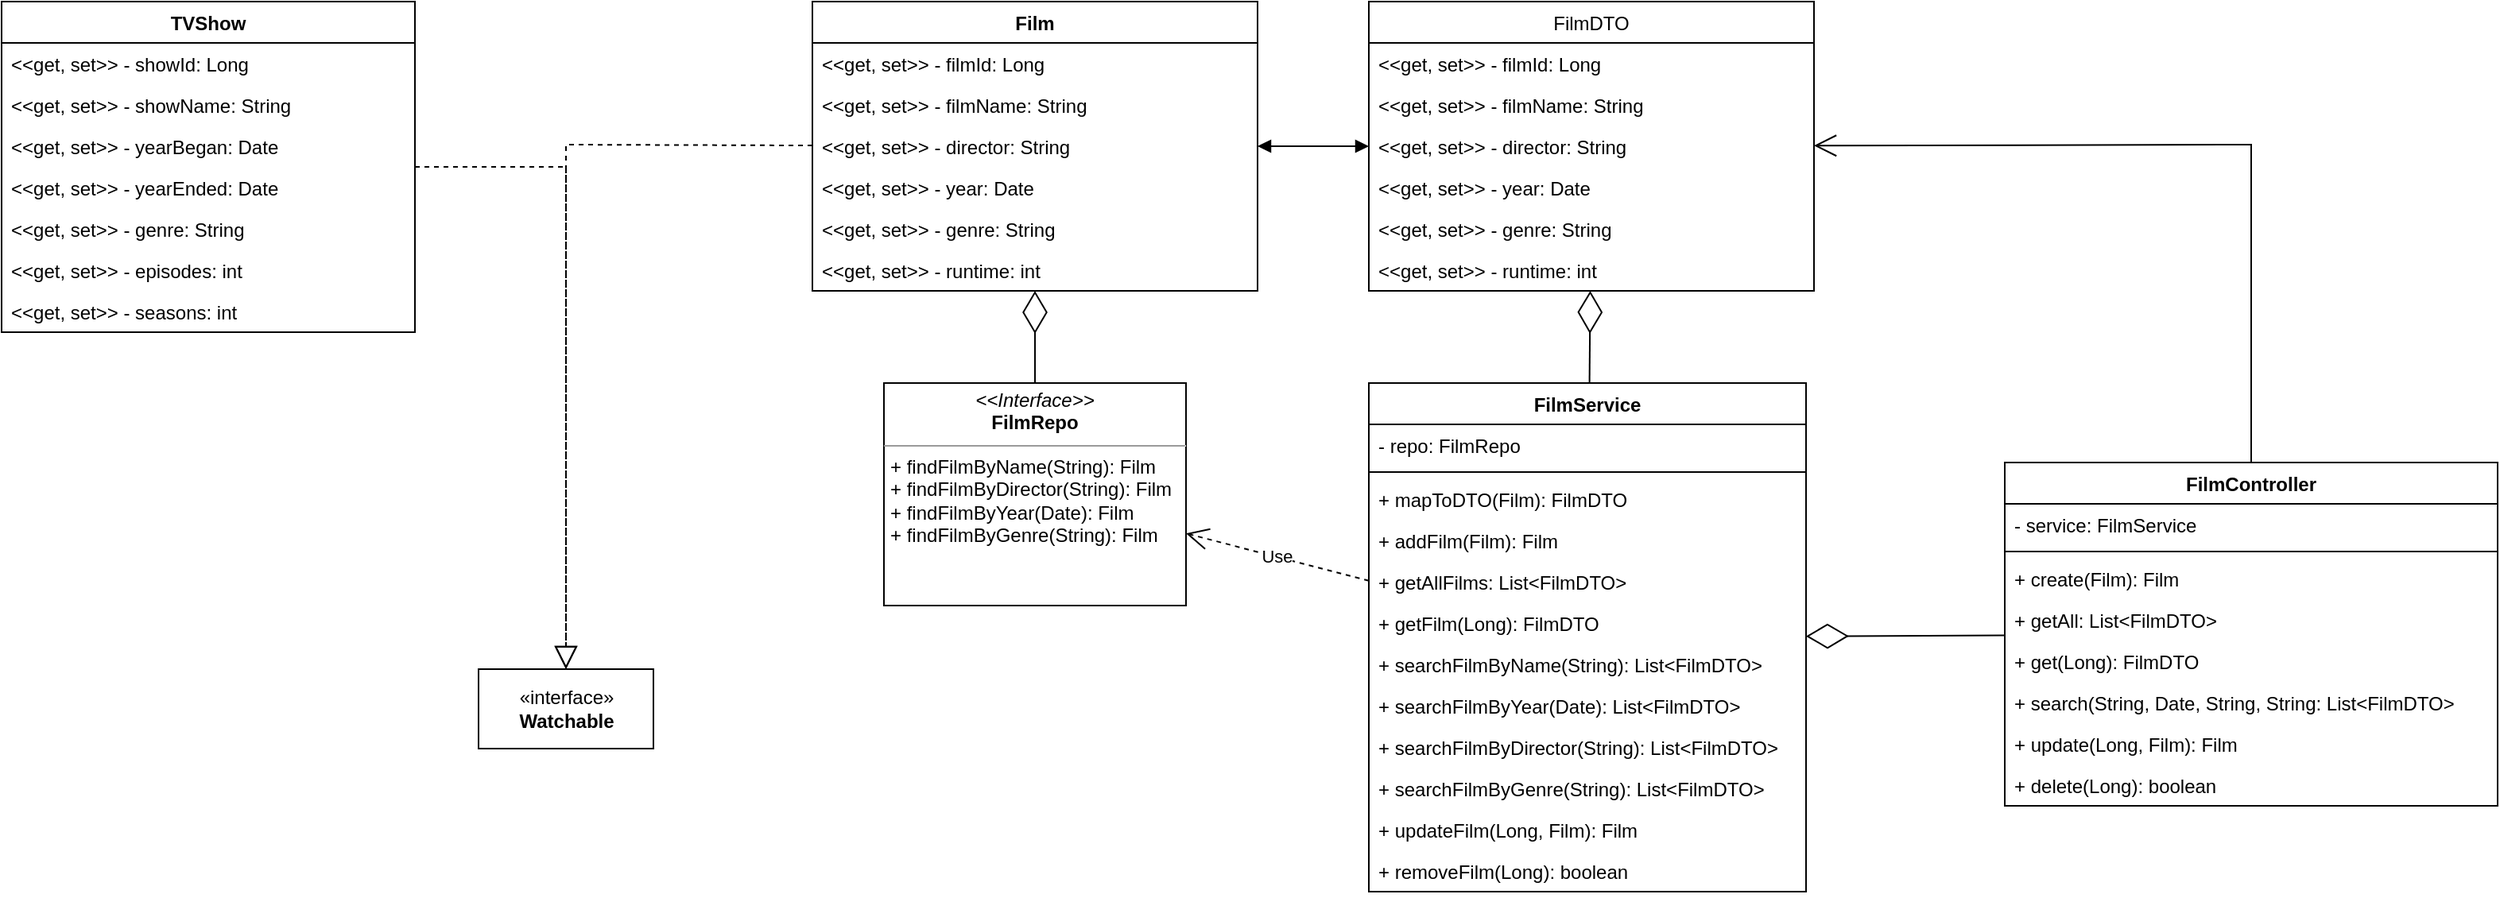 <mxfile version="20.0.4" type="device"><diagram id="C5RBs43oDa-KdzZeNtuy" name="Page-1"><mxGraphModel dx="2310" dy="781" grid="1" gridSize="10" guides="1" tooltips="1" connect="1" arrows="1" fold="1" page="1" pageScale="1" pageWidth="827" pageHeight="1169" math="0" shadow="0"><root><mxCell id="WIyWlLk6GJQsqaUBKTNV-0"/><mxCell id="WIyWlLk6GJQsqaUBKTNV-1" parent="WIyWlLk6GJQsqaUBKTNV-0"/><mxCell id="eeQJujvys2jy9vbMxmG9-0" value="Film" style="swimlane;fontStyle=1;align=center;verticalAlign=top;childLayout=stackLayout;horizontal=1;startSize=26;horizontalStack=0;resizeParent=1;resizeParentMax=0;resizeLast=0;collapsible=1;marginBottom=0;" vertex="1" parent="WIyWlLk6GJQsqaUBKTNV-1"><mxGeometry x="50" y="50" width="280" height="182" as="geometry"/></mxCell><mxCell id="eeQJujvys2jy9vbMxmG9-1" value="&lt;&lt;get, set&gt;&gt; - filmId: Long" style="text;strokeColor=none;fillColor=none;align=left;verticalAlign=top;spacingLeft=4;spacingRight=4;overflow=hidden;rotatable=0;points=[[0,0.5],[1,0.5]];portConstraint=eastwest;" vertex="1" parent="eeQJujvys2jy9vbMxmG9-0"><mxGeometry y="26" width="280" height="26" as="geometry"/></mxCell><mxCell id="eeQJujvys2jy9vbMxmG9-4" value="&lt;&lt;get, set&gt;&gt; - filmName: String" style="text;strokeColor=none;fillColor=none;align=left;verticalAlign=top;spacingLeft=4;spacingRight=4;overflow=hidden;rotatable=0;points=[[0,0.5],[1,0.5]];portConstraint=eastwest;" vertex="1" parent="eeQJujvys2jy9vbMxmG9-0"><mxGeometry y="52" width="280" height="26" as="geometry"/></mxCell><mxCell id="eeQJujvys2jy9vbMxmG9-5" value="&lt;&lt;get, set&gt;&gt; - director: String" style="text;strokeColor=none;fillColor=none;align=left;verticalAlign=top;spacingLeft=4;spacingRight=4;overflow=hidden;rotatable=0;points=[[0,0.5],[1,0.5]];portConstraint=eastwest;" vertex="1" parent="eeQJujvys2jy9vbMxmG9-0"><mxGeometry y="78" width="280" height="26" as="geometry"/></mxCell><mxCell id="eeQJujvys2jy9vbMxmG9-7" value="&lt;&lt;get, set&gt;&gt; - year: Date" style="text;strokeColor=none;fillColor=none;align=left;verticalAlign=top;spacingLeft=4;spacingRight=4;overflow=hidden;rotatable=0;points=[[0,0.5],[1,0.5]];portConstraint=eastwest;" vertex="1" parent="eeQJujvys2jy9vbMxmG9-0"><mxGeometry y="104" width="280" height="26" as="geometry"/></mxCell><mxCell id="eeQJujvys2jy9vbMxmG9-8" value="&lt;&lt;get, set&gt;&gt; - genre: String" style="text;strokeColor=none;fillColor=none;align=left;verticalAlign=top;spacingLeft=4;spacingRight=4;overflow=hidden;rotatable=0;points=[[0,0.5],[1,0.5]];portConstraint=eastwest;" vertex="1" parent="eeQJujvys2jy9vbMxmG9-0"><mxGeometry y="130" width="280" height="26" as="geometry"/></mxCell><mxCell id="eeQJujvys2jy9vbMxmG9-9" value="&lt;&lt;get, set&gt;&gt; - runtime: int" style="text;strokeColor=none;fillColor=none;align=left;verticalAlign=top;spacingLeft=4;spacingRight=4;overflow=hidden;rotatable=0;points=[[0,0.5],[1,0.5]];portConstraint=eastwest;" vertex="1" parent="eeQJujvys2jy9vbMxmG9-0"><mxGeometry y="156" width="280" height="26" as="geometry"/></mxCell><mxCell id="eeQJujvys2jy9vbMxmG9-10" value="FilmDTO" style="swimlane;fontStyle=0;childLayout=stackLayout;horizontal=1;startSize=26;fillColor=none;horizontalStack=0;resizeParent=1;resizeParentMax=0;resizeLast=0;collapsible=1;marginBottom=0;" vertex="1" parent="WIyWlLk6GJQsqaUBKTNV-1"><mxGeometry x="400" y="50" width="280" height="182" as="geometry"/></mxCell><mxCell id="eeQJujvys2jy9vbMxmG9-11" value="&lt;&lt;get, set&gt;&gt; - filmId: Long" style="text;strokeColor=none;fillColor=none;align=left;verticalAlign=top;spacingLeft=4;spacingRight=4;overflow=hidden;rotatable=0;points=[[0,0.5],[1,0.5]];portConstraint=eastwest;" vertex="1" parent="eeQJujvys2jy9vbMxmG9-10"><mxGeometry y="26" width="280" height="26" as="geometry"/></mxCell><mxCell id="eeQJujvys2jy9vbMxmG9-12" value="&lt;&lt;get, set&gt;&gt; - filmName: String" style="text;strokeColor=none;fillColor=none;align=left;verticalAlign=top;spacingLeft=4;spacingRight=4;overflow=hidden;rotatable=0;points=[[0,0.5],[1,0.5]];portConstraint=eastwest;" vertex="1" parent="eeQJujvys2jy9vbMxmG9-10"><mxGeometry y="52" width="280" height="26" as="geometry"/></mxCell><mxCell id="eeQJujvys2jy9vbMxmG9-13" value="&lt;&lt;get, set&gt;&gt; - director: String" style="text;strokeColor=none;fillColor=none;align=left;verticalAlign=top;spacingLeft=4;spacingRight=4;overflow=hidden;rotatable=0;points=[[0,0.5],[1,0.5]];portConstraint=eastwest;" vertex="1" parent="eeQJujvys2jy9vbMxmG9-10"><mxGeometry y="78" width="280" height="26" as="geometry"/></mxCell><mxCell id="eeQJujvys2jy9vbMxmG9-14" value="&lt;&lt;get, set&gt;&gt; - year: Date" style="text;strokeColor=none;fillColor=none;align=left;verticalAlign=top;spacingLeft=4;spacingRight=4;overflow=hidden;rotatable=0;points=[[0,0.5],[1,0.5]];portConstraint=eastwest;" vertex="1" parent="eeQJujvys2jy9vbMxmG9-10"><mxGeometry y="104" width="280" height="26" as="geometry"/></mxCell><mxCell id="eeQJujvys2jy9vbMxmG9-15" value="&lt;&lt;get, set&gt;&gt; - genre: String" style="text;strokeColor=none;fillColor=none;align=left;verticalAlign=top;spacingLeft=4;spacingRight=4;overflow=hidden;rotatable=0;points=[[0,0.5],[1,0.5]];portConstraint=eastwest;" vertex="1" parent="eeQJujvys2jy9vbMxmG9-10"><mxGeometry y="130" width="280" height="26" as="geometry"/></mxCell><mxCell id="eeQJujvys2jy9vbMxmG9-16" value="&lt;&lt;get, set&gt;&gt; - runtime: int" style="text;strokeColor=none;fillColor=none;align=left;verticalAlign=top;spacingLeft=4;spacingRight=4;overflow=hidden;rotatable=0;points=[[0,0.5],[1,0.5]];portConstraint=eastwest;" vertex="1" parent="eeQJujvys2jy9vbMxmG9-10"><mxGeometry y="156" width="280" height="26" as="geometry"/></mxCell><mxCell id="eeQJujvys2jy9vbMxmG9-17" value="" style="endArrow=block;startArrow=block;endFill=1;startFill=1;html=1;rounded=0;" edge="1" parent="WIyWlLk6GJQsqaUBKTNV-1" source="eeQJujvys2jy9vbMxmG9-0" target="eeQJujvys2jy9vbMxmG9-10"><mxGeometry width="160" relative="1" as="geometry"><mxPoint x="320" y="330" as="sourcePoint"/><mxPoint x="480" y="330" as="targetPoint"/></mxGeometry></mxCell><mxCell id="eeQJujvys2jy9vbMxmG9-20" value="&lt;p style=&quot;margin:0px;margin-top:4px;text-align:center;&quot;&gt;&lt;i&gt;&amp;lt;&amp;lt;Interface&amp;gt;&amp;gt;&lt;/i&gt;&lt;br&gt;&lt;b&gt;FilmRepo&lt;/b&gt;&lt;/p&gt;&lt;hr size=&quot;1&quot;&gt;&lt;p style=&quot;margin:0px;margin-left:4px;&quot;&gt;+ findFilmByName(String): Film&lt;br&gt;+ findFilmByDirector(String): Film&lt;/p&gt;&lt;p style=&quot;margin:0px;margin-left:4px;&quot;&gt;+ findFilmByYear(Date): Film&lt;/p&gt;&lt;p style=&quot;margin:0px;margin-left:4px;&quot;&gt;+ findFilmByGenre(String): Film&lt;/p&gt;" style="verticalAlign=top;align=left;overflow=fill;fontSize=12;fontFamily=Helvetica;html=1;" vertex="1" parent="WIyWlLk6GJQsqaUBKTNV-1"><mxGeometry x="95" y="290" width="190" height="140" as="geometry"/></mxCell><mxCell id="eeQJujvys2jy9vbMxmG9-25" value="" style="endArrow=diamondThin;endFill=0;endSize=24;html=1;rounded=0;" edge="1" parent="WIyWlLk6GJQsqaUBKTNV-1" source="eeQJujvys2jy9vbMxmG9-20" target="eeQJujvys2jy9vbMxmG9-0"><mxGeometry width="160" relative="1" as="geometry"><mxPoint x="400" y="210" as="sourcePoint"/><mxPoint x="560" y="210" as="targetPoint"/></mxGeometry></mxCell><mxCell id="eeQJujvys2jy9vbMxmG9-26" value="FilmService" style="swimlane;fontStyle=1;align=center;verticalAlign=top;childLayout=stackLayout;horizontal=1;startSize=26;horizontalStack=0;resizeParent=1;resizeParentMax=0;resizeLast=0;collapsible=1;marginBottom=0;" vertex="1" parent="WIyWlLk6GJQsqaUBKTNV-1"><mxGeometry x="400" y="290" width="275" height="320" as="geometry"/></mxCell><mxCell id="eeQJujvys2jy9vbMxmG9-27" value="- repo: FilmRepo" style="text;strokeColor=none;fillColor=none;align=left;verticalAlign=top;spacingLeft=4;spacingRight=4;overflow=hidden;rotatable=0;points=[[0,0.5],[1,0.5]];portConstraint=eastwest;" vertex="1" parent="eeQJujvys2jy9vbMxmG9-26"><mxGeometry y="26" width="275" height="26" as="geometry"/></mxCell><mxCell id="eeQJujvys2jy9vbMxmG9-28" value="" style="line;strokeWidth=1;fillColor=none;align=left;verticalAlign=middle;spacingTop=-1;spacingLeft=3;spacingRight=3;rotatable=0;labelPosition=right;points=[];portConstraint=eastwest;" vertex="1" parent="eeQJujvys2jy9vbMxmG9-26"><mxGeometry y="52" width="275" height="8" as="geometry"/></mxCell><mxCell id="eeQJujvys2jy9vbMxmG9-29" value="+ mapToDTO(Film): FilmDTO" style="text;strokeColor=none;fillColor=none;align=left;verticalAlign=top;spacingLeft=4;spacingRight=4;overflow=hidden;rotatable=0;points=[[0,0.5],[1,0.5]];portConstraint=eastwest;" vertex="1" parent="eeQJujvys2jy9vbMxmG9-26"><mxGeometry y="60" width="275" height="26" as="geometry"/></mxCell><mxCell id="eeQJujvys2jy9vbMxmG9-31" value="+ addFilm(Film): Film" style="text;strokeColor=none;fillColor=none;align=left;verticalAlign=top;spacingLeft=4;spacingRight=4;overflow=hidden;rotatable=0;points=[[0,0.5],[1,0.5]];portConstraint=eastwest;" vertex="1" parent="eeQJujvys2jy9vbMxmG9-26"><mxGeometry y="86" width="275" height="26" as="geometry"/></mxCell><mxCell id="eeQJujvys2jy9vbMxmG9-32" value="+ getAllFilms: List&lt;FilmDTO&gt;" style="text;strokeColor=none;fillColor=none;align=left;verticalAlign=top;spacingLeft=4;spacingRight=4;overflow=hidden;rotatable=0;points=[[0,0.5],[1,0.5]];portConstraint=eastwest;" vertex="1" parent="eeQJujvys2jy9vbMxmG9-26"><mxGeometry y="112" width="275" height="26" as="geometry"/></mxCell><mxCell id="eeQJujvys2jy9vbMxmG9-36" value="+ getFilm(Long): FilmDTO" style="text;strokeColor=none;fillColor=none;align=left;verticalAlign=top;spacingLeft=4;spacingRight=4;overflow=hidden;rotatable=0;points=[[0,0.5],[1,0.5]];portConstraint=eastwest;" vertex="1" parent="eeQJujvys2jy9vbMxmG9-26"><mxGeometry y="138" width="275" height="26" as="geometry"/></mxCell><mxCell id="eeQJujvys2jy9vbMxmG9-34" value="+ searchFilmByName(String): List&lt;FilmDTO&gt;" style="text;strokeColor=none;fillColor=none;align=left;verticalAlign=top;spacingLeft=4;spacingRight=4;overflow=hidden;rotatable=0;points=[[0,0.5],[1,0.5]];portConstraint=eastwest;" vertex="1" parent="eeQJujvys2jy9vbMxmG9-26"><mxGeometry y="164" width="275" height="26" as="geometry"/></mxCell><mxCell id="eeQJujvys2jy9vbMxmG9-39" value="+ searchFilmByYear(Date): List&lt;FilmDTO&gt;" style="text;strokeColor=none;fillColor=none;align=left;verticalAlign=top;spacingLeft=4;spacingRight=4;overflow=hidden;rotatable=0;points=[[0,0.5],[1,0.5]];portConstraint=eastwest;" vertex="1" parent="eeQJujvys2jy9vbMxmG9-26"><mxGeometry y="190" width="275" height="26" as="geometry"/></mxCell><mxCell id="eeQJujvys2jy9vbMxmG9-35" value="+ searchFilmByDirector(String): List&lt;FilmDTO&gt;" style="text;strokeColor=none;fillColor=none;align=left;verticalAlign=top;spacingLeft=4;spacingRight=4;overflow=hidden;rotatable=0;points=[[0,0.5],[1,0.5]];portConstraint=eastwest;" vertex="1" parent="eeQJujvys2jy9vbMxmG9-26"><mxGeometry y="216" width="275" height="26" as="geometry"/></mxCell><mxCell id="eeQJujvys2jy9vbMxmG9-40" value="+ searchFilmByGenre(String): List&lt;FilmDTO&gt;" style="text;strokeColor=none;fillColor=none;align=left;verticalAlign=top;spacingLeft=4;spacingRight=4;overflow=hidden;rotatable=0;points=[[0,0.5],[1,0.5]];portConstraint=eastwest;" vertex="1" parent="eeQJujvys2jy9vbMxmG9-26"><mxGeometry y="242" width="275" height="26" as="geometry"/></mxCell><mxCell id="eeQJujvys2jy9vbMxmG9-41" value="+ updateFilm(Long, Film): Film" style="text;strokeColor=none;fillColor=none;align=left;verticalAlign=top;spacingLeft=4;spacingRight=4;overflow=hidden;rotatable=0;points=[[0,0.5],[1,0.5]];portConstraint=eastwest;" vertex="1" parent="eeQJujvys2jy9vbMxmG9-26"><mxGeometry y="268" width="275" height="26" as="geometry"/></mxCell><mxCell id="eeQJujvys2jy9vbMxmG9-42" value="+ removeFilm(Long): boolean" style="text;strokeColor=none;fillColor=none;align=left;verticalAlign=top;spacingLeft=4;spacingRight=4;overflow=hidden;rotatable=0;points=[[0,0.5],[1,0.5]];portConstraint=eastwest;" vertex="1" parent="eeQJujvys2jy9vbMxmG9-26"><mxGeometry y="294" width="275" height="26" as="geometry"/></mxCell><mxCell id="eeQJujvys2jy9vbMxmG9-30" value="Use" style="endArrow=open;endSize=12;dashed=1;html=1;rounded=0;" edge="1" parent="WIyWlLk6GJQsqaUBKTNV-1" source="eeQJujvys2jy9vbMxmG9-26" target="eeQJujvys2jy9vbMxmG9-20"><mxGeometry width="160" relative="1" as="geometry"><mxPoint x="400" y="210" as="sourcePoint"/><mxPoint x="560" y="210" as="targetPoint"/></mxGeometry></mxCell><mxCell id="eeQJujvys2jy9vbMxmG9-37" value="«interface»&lt;br&gt;&lt;b&gt;Watchable&lt;/b&gt;" style="html=1;" vertex="1" parent="WIyWlLk6GJQsqaUBKTNV-1"><mxGeometry x="-160" y="470" width="110" height="50" as="geometry"/></mxCell><mxCell id="eeQJujvys2jy9vbMxmG9-38" value="" style="endArrow=block;dashed=1;endFill=0;endSize=12;html=1;rounded=0;" edge="1" parent="WIyWlLk6GJQsqaUBKTNV-1" source="eeQJujvys2jy9vbMxmG9-0" target="eeQJujvys2jy9vbMxmG9-37"><mxGeometry width="160" relative="1" as="geometry"><mxPoint x="240" y="310" as="sourcePoint"/><mxPoint x="400" y="310" as="targetPoint"/><Array as="points"><mxPoint x="-105" y="140"/></Array></mxGeometry></mxCell><mxCell id="eeQJujvys2jy9vbMxmG9-43" value="" style="endArrow=diamondThin;endFill=0;endSize=24;html=1;rounded=0;" edge="1" parent="WIyWlLk6GJQsqaUBKTNV-1" source="eeQJujvys2jy9vbMxmG9-26" target="eeQJujvys2jy9vbMxmG9-10"><mxGeometry width="160" relative="1" as="geometry"><mxPoint x="240" y="310" as="sourcePoint"/><mxPoint x="400" y="310" as="targetPoint"/></mxGeometry></mxCell><mxCell id="eeQJujvys2jy9vbMxmG9-48" value="FilmController" style="swimlane;fontStyle=1;align=center;verticalAlign=top;childLayout=stackLayout;horizontal=1;startSize=26;horizontalStack=0;resizeParent=1;resizeParentMax=0;resizeLast=0;collapsible=1;marginBottom=0;" vertex="1" parent="WIyWlLk6GJQsqaUBKTNV-1"><mxGeometry x="800" y="340" width="310" height="216" as="geometry"/></mxCell><mxCell id="eeQJujvys2jy9vbMxmG9-49" value="- service: FilmService" style="text;strokeColor=none;fillColor=none;align=left;verticalAlign=top;spacingLeft=4;spacingRight=4;overflow=hidden;rotatable=0;points=[[0,0.5],[1,0.5]];portConstraint=eastwest;" vertex="1" parent="eeQJujvys2jy9vbMxmG9-48"><mxGeometry y="26" width="310" height="26" as="geometry"/></mxCell><mxCell id="eeQJujvys2jy9vbMxmG9-50" value="" style="line;strokeWidth=1;fillColor=none;align=left;verticalAlign=middle;spacingTop=-1;spacingLeft=3;spacingRight=3;rotatable=0;labelPosition=right;points=[];portConstraint=eastwest;" vertex="1" parent="eeQJujvys2jy9vbMxmG9-48"><mxGeometry y="52" width="310" height="8" as="geometry"/></mxCell><mxCell id="eeQJujvys2jy9vbMxmG9-51" value="+ create(Film): Film" style="text;strokeColor=none;fillColor=none;align=left;verticalAlign=top;spacingLeft=4;spacingRight=4;overflow=hidden;rotatable=0;points=[[0,0.5],[1,0.5]];portConstraint=eastwest;" vertex="1" parent="eeQJujvys2jy9vbMxmG9-48"><mxGeometry y="60" width="310" height="26" as="geometry"/></mxCell><mxCell id="eeQJujvys2jy9vbMxmG9-52" value="+ getAll: List&lt;FilmDTO&gt;" style="text;strokeColor=none;fillColor=none;align=left;verticalAlign=top;spacingLeft=4;spacingRight=4;overflow=hidden;rotatable=0;points=[[0,0.5],[1,0.5]];portConstraint=eastwest;" vertex="1" parent="eeQJujvys2jy9vbMxmG9-48"><mxGeometry y="86" width="310" height="26" as="geometry"/></mxCell><mxCell id="eeQJujvys2jy9vbMxmG9-53" value="+ get(Long): FilmDTO" style="text;strokeColor=none;fillColor=none;align=left;verticalAlign=top;spacingLeft=4;spacingRight=4;overflow=hidden;rotatable=0;points=[[0,0.5],[1,0.5]];portConstraint=eastwest;" vertex="1" parent="eeQJujvys2jy9vbMxmG9-48"><mxGeometry y="112" width="310" height="26" as="geometry"/></mxCell><mxCell id="eeQJujvys2jy9vbMxmG9-54" value="+ search(String, Date, String, String: List&lt;FilmDTO&gt;" style="text;strokeColor=none;fillColor=none;align=left;verticalAlign=top;spacingLeft=4;spacingRight=4;overflow=hidden;rotatable=0;points=[[0,0.5],[1,0.5]];portConstraint=eastwest;" vertex="1" parent="eeQJujvys2jy9vbMxmG9-48"><mxGeometry y="138" width="310" height="26" as="geometry"/></mxCell><mxCell id="eeQJujvys2jy9vbMxmG9-55" value="+ update(Long, Film): Film" style="text;strokeColor=none;fillColor=none;align=left;verticalAlign=top;spacingLeft=4;spacingRight=4;overflow=hidden;rotatable=0;points=[[0,0.5],[1,0.5]];portConstraint=eastwest;" vertex="1" parent="eeQJujvys2jy9vbMxmG9-48"><mxGeometry y="164" width="310" height="26" as="geometry"/></mxCell><mxCell id="eeQJujvys2jy9vbMxmG9-56" value="+ delete(Long): boolean" style="text;strokeColor=none;fillColor=none;align=left;verticalAlign=top;spacingLeft=4;spacingRight=4;overflow=hidden;rotatable=0;points=[[0,0.5],[1,0.5]];portConstraint=eastwest;" vertex="1" parent="eeQJujvys2jy9vbMxmG9-48"><mxGeometry y="190" width="310" height="26" as="geometry"/></mxCell><mxCell id="eeQJujvys2jy9vbMxmG9-58" value="" style="endArrow=diamondThin;endFill=0;endSize=24;html=1;rounded=0;" edge="1" parent="WIyWlLk6GJQsqaUBKTNV-1" source="eeQJujvys2jy9vbMxmG9-48" target="eeQJujvys2jy9vbMxmG9-26"><mxGeometry width="160" relative="1" as="geometry"><mxPoint x="600" y="280" as="sourcePoint"/><mxPoint x="760" y="280" as="targetPoint"/></mxGeometry></mxCell><mxCell id="eeQJujvys2jy9vbMxmG9-59" value="" style="endArrow=open;endFill=1;endSize=12;html=1;rounded=0;" edge="1" parent="WIyWlLk6GJQsqaUBKTNV-1" source="eeQJujvys2jy9vbMxmG9-48" target="eeQJujvys2jy9vbMxmG9-10"><mxGeometry width="160" relative="1" as="geometry"><mxPoint x="840" y="220" as="sourcePoint"/><mxPoint x="1000" y="220" as="targetPoint"/><Array as="points"><mxPoint x="955" y="140"/></Array></mxGeometry></mxCell><mxCell id="eeQJujvys2jy9vbMxmG9-60" value="TVShow" style="swimlane;fontStyle=1;align=center;verticalAlign=top;childLayout=stackLayout;horizontal=1;startSize=26;horizontalStack=0;resizeParent=1;resizeParentMax=0;resizeLast=0;collapsible=1;marginBottom=0;" vertex="1" parent="WIyWlLk6GJQsqaUBKTNV-1"><mxGeometry x="-460" y="50" width="260" height="208" as="geometry"/></mxCell><mxCell id="eeQJujvys2jy9vbMxmG9-61" value="&lt;&lt;get, set&gt;&gt; - showId: Long" style="text;strokeColor=none;fillColor=none;align=left;verticalAlign=top;spacingLeft=4;spacingRight=4;overflow=hidden;rotatable=0;points=[[0,0.5],[1,0.5]];portConstraint=eastwest;" vertex="1" parent="eeQJujvys2jy9vbMxmG9-60"><mxGeometry y="26" width="260" height="26" as="geometry"/></mxCell><mxCell id="eeQJujvys2jy9vbMxmG9-64" value="&lt;&lt;get, set&gt;&gt; - showName: String" style="text;strokeColor=none;fillColor=none;align=left;verticalAlign=top;spacingLeft=4;spacingRight=4;overflow=hidden;rotatable=0;points=[[0,0.5],[1,0.5]];portConstraint=eastwest;" vertex="1" parent="eeQJujvys2jy9vbMxmG9-60"><mxGeometry y="52" width="260" height="26" as="geometry"/></mxCell><mxCell id="eeQJujvys2jy9vbMxmG9-65" value="&lt;&lt;get, set&gt;&gt; - yearBegan: Date" style="text;strokeColor=none;fillColor=none;align=left;verticalAlign=top;spacingLeft=4;spacingRight=4;overflow=hidden;rotatable=0;points=[[0,0.5],[1,0.5]];portConstraint=eastwest;" vertex="1" parent="eeQJujvys2jy9vbMxmG9-60"><mxGeometry y="78" width="260" height="26" as="geometry"/></mxCell><mxCell id="eeQJujvys2jy9vbMxmG9-66" value="&lt;&lt;get, set&gt;&gt; - yearEnded: Date" style="text;strokeColor=none;fillColor=none;align=left;verticalAlign=top;spacingLeft=4;spacingRight=4;overflow=hidden;rotatable=0;points=[[0,0.5],[1,0.5]];portConstraint=eastwest;" vertex="1" parent="eeQJujvys2jy9vbMxmG9-60"><mxGeometry y="104" width="260" height="26" as="geometry"/></mxCell><mxCell id="eeQJujvys2jy9vbMxmG9-67" value="&lt;&lt;get, set&gt;&gt; - genre: String" style="text;strokeColor=none;fillColor=none;align=left;verticalAlign=top;spacingLeft=4;spacingRight=4;overflow=hidden;rotatable=0;points=[[0,0.5],[1,0.5]];portConstraint=eastwest;" vertex="1" parent="eeQJujvys2jy9vbMxmG9-60"><mxGeometry y="130" width="260" height="26" as="geometry"/></mxCell><mxCell id="eeQJujvys2jy9vbMxmG9-69" value="&lt;&lt;get, set&gt;&gt; - episodes: int" style="text;strokeColor=none;fillColor=none;align=left;verticalAlign=top;spacingLeft=4;spacingRight=4;overflow=hidden;rotatable=0;points=[[0,0.5],[1,0.5]];portConstraint=eastwest;" vertex="1" parent="eeQJujvys2jy9vbMxmG9-60"><mxGeometry y="156" width="260" height="26" as="geometry"/></mxCell><mxCell id="eeQJujvys2jy9vbMxmG9-71" value="&lt;&lt;get, set&gt;&gt; - seasons: int" style="text;strokeColor=none;fillColor=none;align=left;verticalAlign=top;spacingLeft=4;spacingRight=4;overflow=hidden;rotatable=0;points=[[0,0.5],[1,0.5]];portConstraint=eastwest;" vertex="1" parent="eeQJujvys2jy9vbMxmG9-60"><mxGeometry y="182" width="260" height="26" as="geometry"/></mxCell><mxCell id="eeQJujvys2jy9vbMxmG9-72" value="" style="endArrow=block;dashed=1;endFill=0;endSize=12;html=1;rounded=0;entryX=0.5;entryY=0;entryDx=0;entryDy=0;" edge="1" parent="WIyWlLk6GJQsqaUBKTNV-1" source="eeQJujvys2jy9vbMxmG9-60" target="eeQJujvys2jy9vbMxmG9-37"><mxGeometry width="160" relative="1" as="geometry"><mxPoint x="-240" y="350" as="sourcePoint"/><mxPoint x="-80" y="350" as="targetPoint"/><Array as="points"><mxPoint x="-105" y="154"/></Array></mxGeometry></mxCell></root></mxGraphModel></diagram></mxfile>